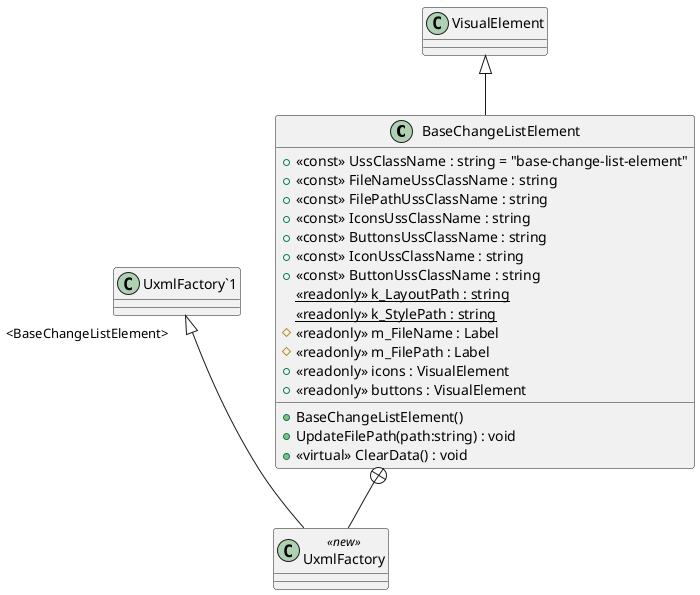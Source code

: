 @startuml
class BaseChangeListElement {
    + <<const>> UssClassName : string = "base-change-list-element"
    + <<const>> FileNameUssClassName : string
    + <<const>> FilePathUssClassName : string
    + <<const>> IconsUssClassName : string
    + <<const>> ButtonsUssClassName : string
    + <<const>> IconUssClassName : string
    + <<const>> ButtonUssClassName : string
    {static} <<readonly>> k_LayoutPath : string
    {static} <<readonly>> k_StylePath : string
    # <<readonly>> m_FileName : Label
    # <<readonly>> m_FilePath : Label
    + <<readonly>> icons : VisualElement
    + <<readonly>> buttons : VisualElement
    + BaseChangeListElement()
    + UpdateFilePath(path:string) : void
    + <<virtual>> ClearData() : void
}
class UxmlFactory <<new>> {
}
VisualElement <|-- BaseChangeListElement
BaseChangeListElement +-- UxmlFactory
"UxmlFactory`1" "<BaseChangeListElement>" <|-- UxmlFactory
@enduml
